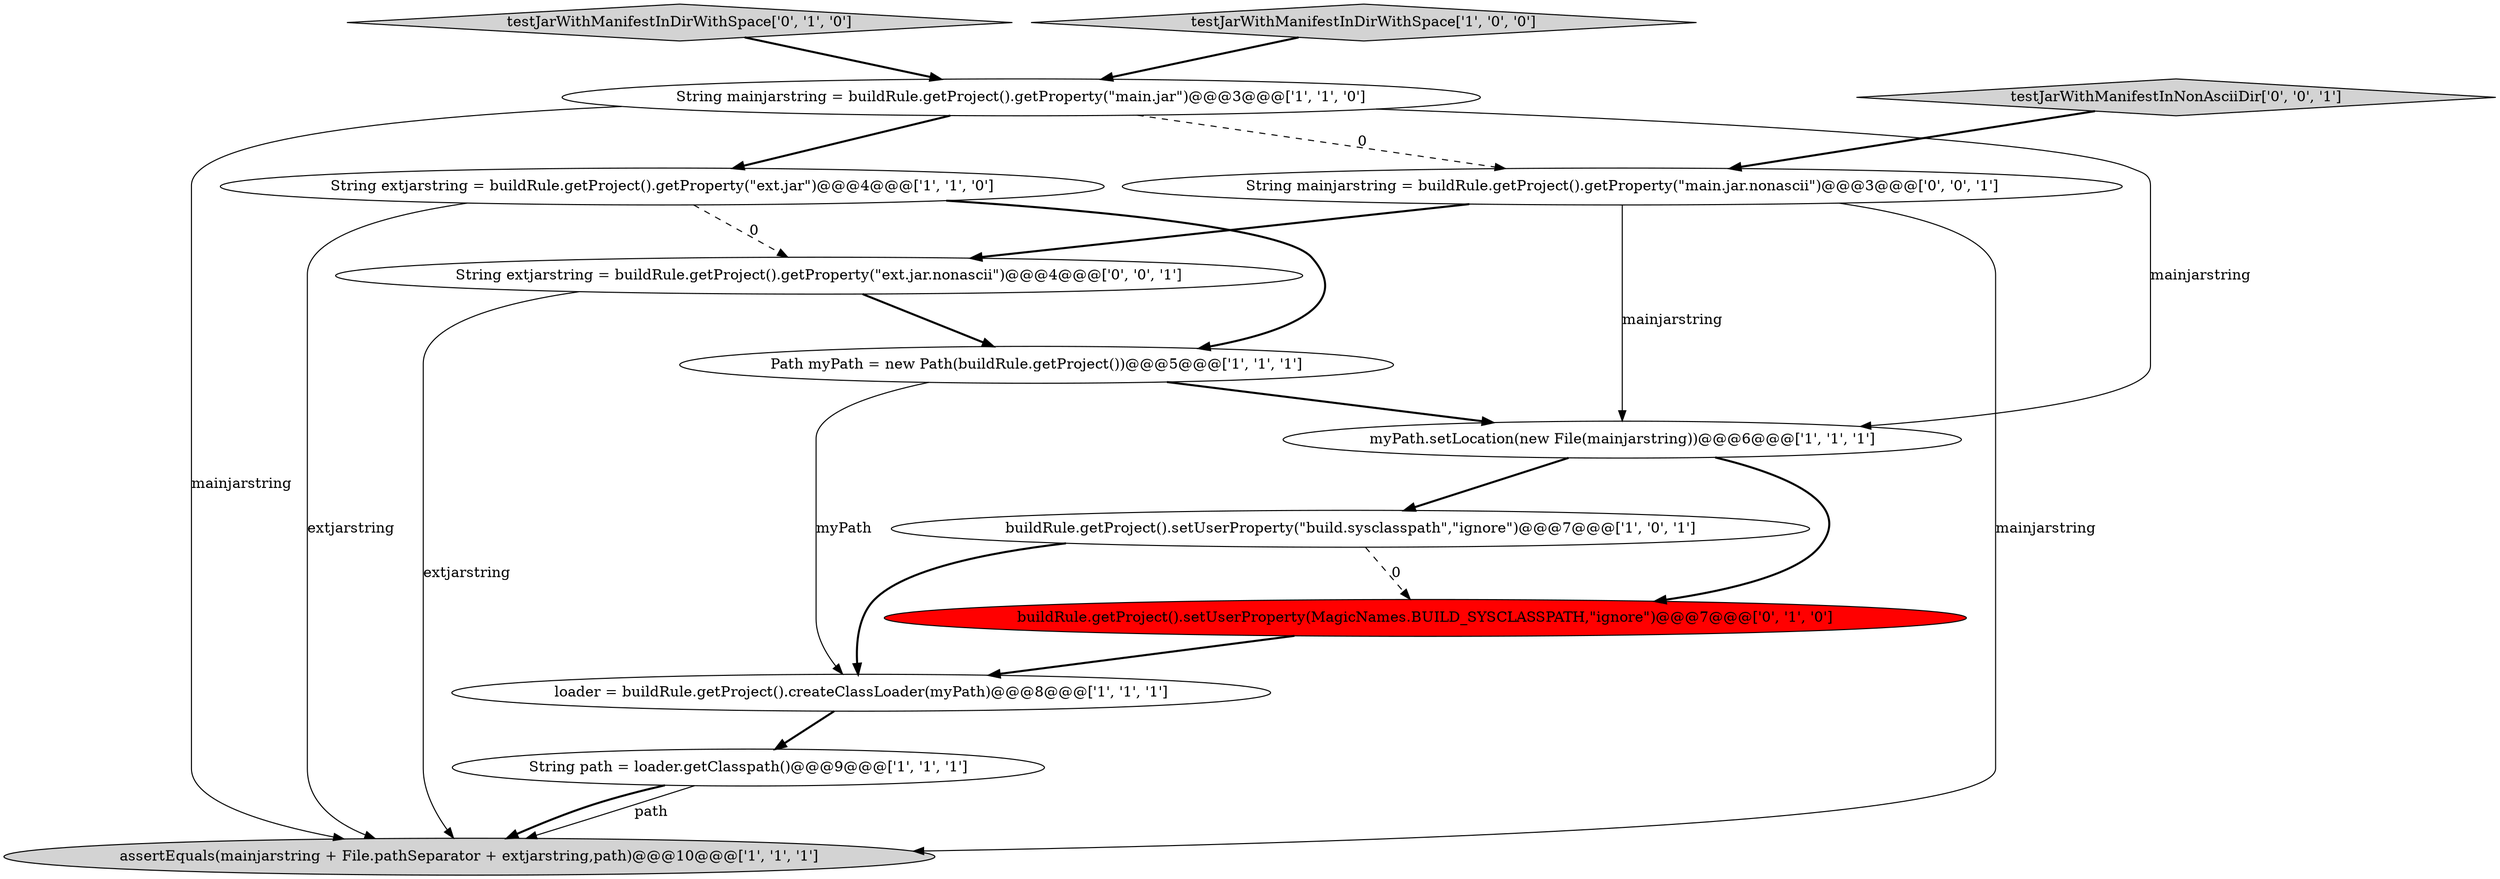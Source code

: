 digraph {
2 [style = filled, label = "loader = buildRule.getProject().createClassLoader(myPath)@@@8@@@['1', '1', '1']", fillcolor = white, shape = ellipse image = "AAA0AAABBB1BBB"];
6 [style = filled, label = "String mainjarstring = buildRule.getProject().getProperty(\"main.jar\")@@@3@@@['1', '1', '0']", fillcolor = white, shape = ellipse image = "AAA0AAABBB1BBB"];
4 [style = filled, label = "String extjarstring = buildRule.getProject().getProperty(\"ext.jar\")@@@4@@@['1', '1', '0']", fillcolor = white, shape = ellipse image = "AAA0AAABBB1BBB"];
12 [style = filled, label = "testJarWithManifestInNonAsciiDir['0', '0', '1']", fillcolor = lightgray, shape = diamond image = "AAA0AAABBB3BBB"];
10 [style = filled, label = "testJarWithManifestInDirWithSpace['0', '1', '0']", fillcolor = lightgray, shape = diamond image = "AAA0AAABBB2BBB"];
9 [style = filled, label = "buildRule.getProject().setUserProperty(MagicNames.BUILD_SYSCLASSPATH,\"ignore\")@@@7@@@['0', '1', '0']", fillcolor = red, shape = ellipse image = "AAA1AAABBB2BBB"];
5 [style = filled, label = "myPath.setLocation(new File(mainjarstring))@@@6@@@['1', '1', '1']", fillcolor = white, shape = ellipse image = "AAA0AAABBB1BBB"];
13 [style = filled, label = "String extjarstring = buildRule.getProject().getProperty(\"ext.jar.nonascii\")@@@4@@@['0', '0', '1']", fillcolor = white, shape = ellipse image = "AAA0AAABBB3BBB"];
8 [style = filled, label = "buildRule.getProject().setUserProperty(\"build.sysclasspath\",\"ignore\")@@@7@@@['1', '0', '1']", fillcolor = white, shape = ellipse image = "AAA0AAABBB1BBB"];
11 [style = filled, label = "String mainjarstring = buildRule.getProject().getProperty(\"main.jar.nonascii\")@@@3@@@['0', '0', '1']", fillcolor = white, shape = ellipse image = "AAA0AAABBB3BBB"];
7 [style = filled, label = "Path myPath = new Path(buildRule.getProject())@@@5@@@['1', '1', '1']", fillcolor = white, shape = ellipse image = "AAA0AAABBB1BBB"];
3 [style = filled, label = "String path = loader.getClasspath()@@@9@@@['1', '1', '1']", fillcolor = white, shape = ellipse image = "AAA0AAABBB1BBB"];
1 [style = filled, label = "assertEquals(mainjarstring + File.pathSeparator + extjarstring,path)@@@10@@@['1', '1', '1']", fillcolor = lightgray, shape = ellipse image = "AAA0AAABBB1BBB"];
0 [style = filled, label = "testJarWithManifestInDirWithSpace['1', '0', '0']", fillcolor = lightgray, shape = diamond image = "AAA0AAABBB1BBB"];
5->8 [style = bold, label=""];
3->1 [style = bold, label=""];
5->9 [style = bold, label=""];
0->6 [style = bold, label=""];
9->2 [style = bold, label=""];
7->2 [style = solid, label="myPath"];
2->3 [style = bold, label=""];
6->11 [style = dashed, label="0"];
12->11 [style = bold, label=""];
4->1 [style = solid, label="extjarstring"];
10->6 [style = bold, label=""];
4->7 [style = bold, label=""];
8->9 [style = dashed, label="0"];
6->5 [style = solid, label="mainjarstring"];
6->1 [style = solid, label="mainjarstring"];
6->4 [style = bold, label=""];
7->5 [style = bold, label=""];
13->1 [style = solid, label="extjarstring"];
8->2 [style = bold, label=""];
13->7 [style = bold, label=""];
11->13 [style = bold, label=""];
11->1 [style = solid, label="mainjarstring"];
11->5 [style = solid, label="mainjarstring"];
4->13 [style = dashed, label="0"];
3->1 [style = solid, label="path"];
}
